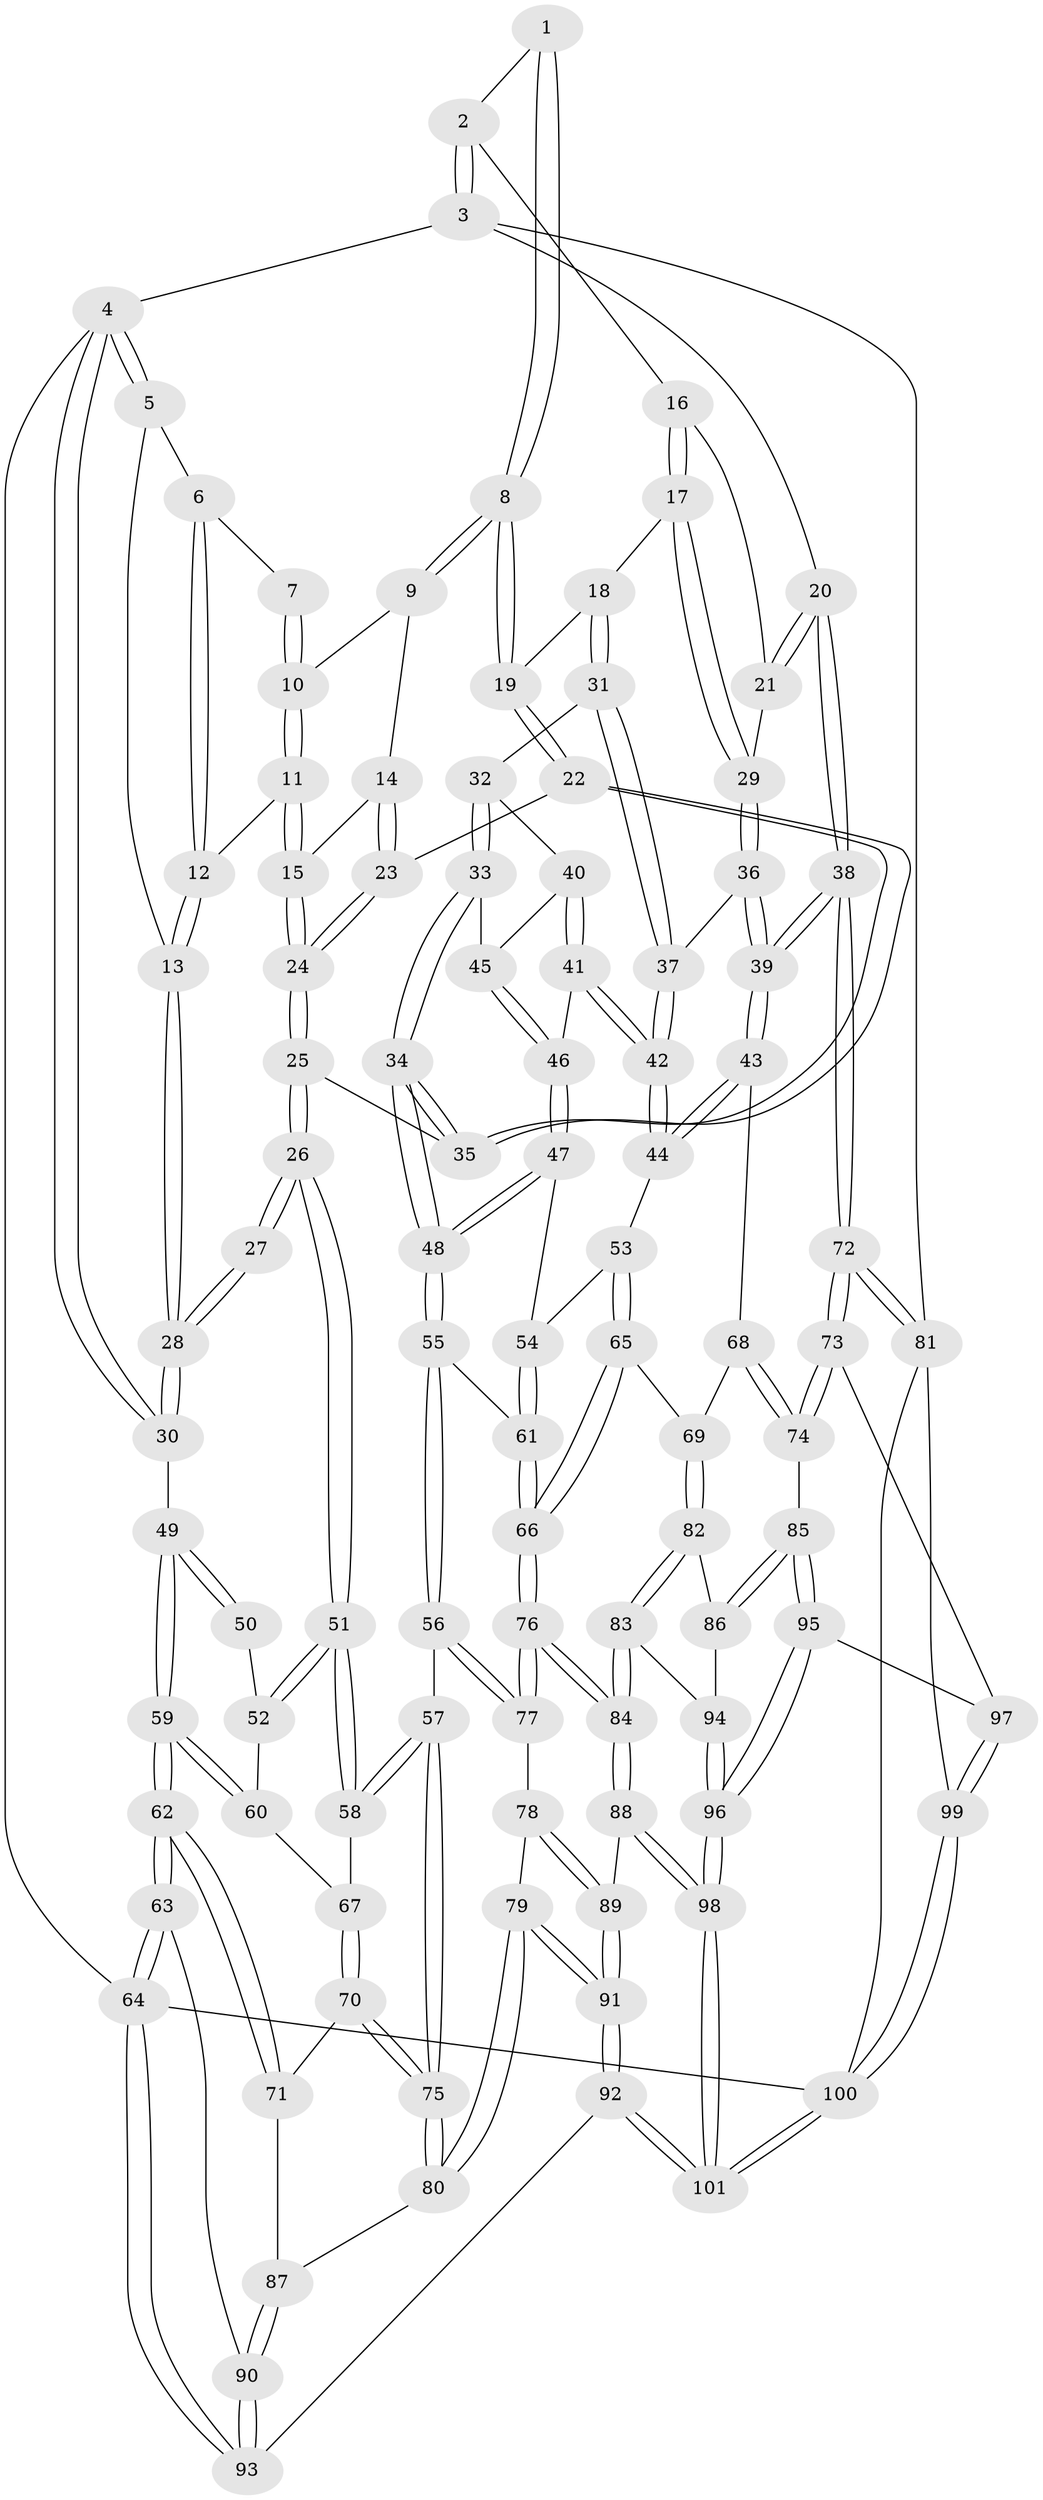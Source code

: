 // Generated by graph-tools (version 1.1) at 2025/11/02/21/25 10:11:13]
// undirected, 101 vertices, 249 edges
graph export_dot {
graph [start="1"]
  node [color=gray90,style=filled];
  1 [pos="+0.4775791959567959+0"];
  2 [pos="+0.9421288510349163+0"];
  3 [pos="+1+0"];
  4 [pos="+0+0"];
  5 [pos="+0+0"];
  6 [pos="+0+0"];
  7 [pos="+0.3240455440875261+0"];
  8 [pos="+0.4860039120229912+0.04220824021144652"];
  9 [pos="+0.34318817070426116+0.06671548125556705"];
  10 [pos="+0.2738799093440751+0.04734237650726864"];
  11 [pos="+0.22694024433227936+0.09715877105518687"];
  12 [pos="+0.22337664917625322+0.09732649317930239"];
  13 [pos="+0.170019035291658+0.12335940950547665"];
  14 [pos="+0.3350829666521511+0.12949424649216118"];
  15 [pos="+0.2739310900270367+0.14799842405077315"];
  16 [pos="+0.8708577629864955+0"];
  17 [pos="+0.6414581714884048+0.13457858657691085"];
  18 [pos="+0.6295684066533805+0.14287900896905786"];
  19 [pos="+0.5069020537556375+0.1040530184765507"];
  20 [pos="+1+0.32967471234138046"];
  21 [pos="+0.8650718777559702+0.08439817691926532"];
  22 [pos="+0.4713354412220395+0.15470936391670687"];
  23 [pos="+0.43091980326212626+0.16301902217651984"];
  24 [pos="+0.297949233972947+0.23729252310804388"];
  25 [pos="+0.2860078673182957+0.27306979627877903"];
  26 [pos="+0.25200911279627874+0.3096728801622476"];
  27 [pos="+0.19903020332721671+0.29100962837913236"];
  28 [pos="+0.13626345049494382+0.149782936605715"];
  29 [pos="+0.8458635589642408+0.1780339340117416"];
  30 [pos="+0+0.1278686190653441"];
  31 [pos="+0.6380842593486259+0.17096507786392354"];
  32 [pos="+0.6385240604022822+0.19475036337371865"];
  33 [pos="+0.5509422554827981+0.3106993490524167"];
  34 [pos="+0.48704310604559+0.33915089497334006"];
  35 [pos="+0.4688969654645291+0.2983982591502184"];
  36 [pos="+0.8471090026760002+0.18940787222735336"];
  37 [pos="+0.8028791071468213+0.2460516701222122"];
  38 [pos="+1+0.35009307680476026"];
  39 [pos="+1+0.35441180524514504"];
  40 [pos="+0.6725787228910219+0.27885373731342905"];
  41 [pos="+0.6807826142939195+0.2899981168658268"];
  42 [pos="+0.7809982437876118+0.32629795081598933"];
  43 [pos="+0.8737816602979306+0.4417050254476906"];
  44 [pos="+0.8123305987612619+0.41176597983183033"];
  45 [pos="+0.5871397246872597+0.31661278606780674"];
  46 [pos="+0.6426103268762385+0.35415897390951667"];
  47 [pos="+0.6410517399228167+0.4006084961023115"];
  48 [pos="+0.48432520841107823+0.3668774155997953"];
  49 [pos="+0+0.1341968404203616"];
  50 [pos="+0.17593826908563756+0.29895750672328625"];
  51 [pos="+0.28573549482234817+0.43665359285293703"];
  52 [pos="+0.08374298390566604+0.36805157394812793"];
  53 [pos="+0.7546935759685174+0.4319774606147487"];
  54 [pos="+0.6473526395332704+0.40879112257623507"];
  55 [pos="+0.4490250536082643+0.43995190314303506"];
  56 [pos="+0.37266404198849434+0.47799944581445153"];
  57 [pos="+0.30016496948090476+0.46769276930786446"];
  58 [pos="+0.2939403027962082+0.4623891915336422"];
  59 [pos="+0+0.3639666977390901"];
  60 [pos="+0.01381587521489972+0.4110675776380727"];
  61 [pos="+0.5771032714648495+0.5248752647908592"];
  62 [pos="+0+0.6720366282251625"];
  63 [pos="+0+0.7343126683723133"];
  64 [pos="+0+1"];
  65 [pos="+0.673131988194173+0.5496957241514191"];
  66 [pos="+0.6046521169619717+0.573511732306823"];
  67 [pos="+0.10660922869194463+0.4875094048101891"];
  68 [pos="+0.8688350920561477+0.48076142375051745"];
  69 [pos="+0.7400767755668254+0.5839084139035636"];
  70 [pos="+0.10152053052147317+0.5464560206716246"];
  71 [pos="+0.07012470068911895+0.5969550942661657"];
  72 [pos="+1+0.7018816773199584"];
  73 [pos="+1+0.7031864410258282"];
  74 [pos="+0.8755217398727783+0.5431206159701556"];
  75 [pos="+0.2300714745515434+0.6496521321806675"];
  76 [pos="+0.5898359082712331+0.6375625996086003"];
  77 [pos="+0.41727413419392356+0.6118269147133073"];
  78 [pos="+0.39900548289598814+0.6617223236654144"];
  79 [pos="+0.2365225735074809+0.7015512918287936"];
  80 [pos="+0.22820900197816868+0.6935384520402329"];
  81 [pos="+1+0.7569968859127306"];
  82 [pos="+0.7413945782901826+0.5871238980863767"];
  83 [pos="+0.6427715927610831+0.7278398507374304"];
  84 [pos="+0.611116126621299+0.7232846046982037"];
  85 [pos="+0.842470186946823+0.7133456378461632"];
  86 [pos="+0.8270432341806727+0.7107476080545285"];
  87 [pos="+0.13311118196691923+0.7083041383367829"];
  88 [pos="+0.5349812819839912+0.8087300667494695"];
  89 [pos="+0.47615156837371786+0.8362135407974648"];
  90 [pos="+0.05610600988564044+0.7675629548339578"];
  91 [pos="+0.3408739154523058+0.9919874177173953"];
  92 [pos="+0.30658765735893023+1"];
  93 [pos="+0.2644398219815267+1"];
  94 [pos="+0.6626785454394035+0.7322952542983187"];
  95 [pos="+0.8698077936965418+0.7397120875368387"];
  96 [pos="+0.7680116012378327+0.9525282970252871"];
  97 [pos="+0.8768397418353537+0.7411615441657927"];
  98 [pos="+0.7610495085141952+1"];
  99 [pos="+0.9429743988232874+0.8923468698664652"];
  100 [pos="+0.8530916140481808+1"];
  101 [pos="+0.8021661762272219+1"];
  1 -- 2;
  1 -- 8;
  1 -- 8;
  2 -- 3;
  2 -- 3;
  2 -- 16;
  3 -- 4;
  3 -- 20;
  3 -- 81;
  4 -- 5;
  4 -- 5;
  4 -- 30;
  4 -- 30;
  4 -- 64;
  5 -- 6;
  5 -- 13;
  6 -- 7;
  6 -- 12;
  6 -- 12;
  7 -- 10;
  7 -- 10;
  8 -- 9;
  8 -- 9;
  8 -- 19;
  8 -- 19;
  9 -- 10;
  9 -- 14;
  10 -- 11;
  10 -- 11;
  11 -- 12;
  11 -- 15;
  11 -- 15;
  12 -- 13;
  12 -- 13;
  13 -- 28;
  13 -- 28;
  14 -- 15;
  14 -- 23;
  14 -- 23;
  15 -- 24;
  15 -- 24;
  16 -- 17;
  16 -- 17;
  16 -- 21;
  17 -- 18;
  17 -- 29;
  17 -- 29;
  18 -- 19;
  18 -- 31;
  18 -- 31;
  19 -- 22;
  19 -- 22;
  20 -- 21;
  20 -- 21;
  20 -- 38;
  20 -- 38;
  21 -- 29;
  22 -- 23;
  22 -- 35;
  22 -- 35;
  23 -- 24;
  23 -- 24;
  24 -- 25;
  24 -- 25;
  25 -- 26;
  25 -- 26;
  25 -- 35;
  26 -- 27;
  26 -- 27;
  26 -- 51;
  26 -- 51;
  27 -- 28;
  27 -- 28;
  28 -- 30;
  28 -- 30;
  29 -- 36;
  29 -- 36;
  30 -- 49;
  31 -- 32;
  31 -- 37;
  31 -- 37;
  32 -- 33;
  32 -- 33;
  32 -- 40;
  33 -- 34;
  33 -- 34;
  33 -- 45;
  34 -- 35;
  34 -- 35;
  34 -- 48;
  34 -- 48;
  36 -- 37;
  36 -- 39;
  36 -- 39;
  37 -- 42;
  37 -- 42;
  38 -- 39;
  38 -- 39;
  38 -- 72;
  38 -- 72;
  39 -- 43;
  39 -- 43;
  40 -- 41;
  40 -- 41;
  40 -- 45;
  41 -- 42;
  41 -- 42;
  41 -- 46;
  42 -- 44;
  42 -- 44;
  43 -- 44;
  43 -- 44;
  43 -- 68;
  44 -- 53;
  45 -- 46;
  45 -- 46;
  46 -- 47;
  46 -- 47;
  47 -- 48;
  47 -- 48;
  47 -- 54;
  48 -- 55;
  48 -- 55;
  49 -- 50;
  49 -- 50;
  49 -- 59;
  49 -- 59;
  50 -- 52;
  51 -- 52;
  51 -- 52;
  51 -- 58;
  51 -- 58;
  52 -- 60;
  53 -- 54;
  53 -- 65;
  53 -- 65;
  54 -- 61;
  54 -- 61;
  55 -- 56;
  55 -- 56;
  55 -- 61;
  56 -- 57;
  56 -- 77;
  56 -- 77;
  57 -- 58;
  57 -- 58;
  57 -- 75;
  57 -- 75;
  58 -- 67;
  59 -- 60;
  59 -- 60;
  59 -- 62;
  59 -- 62;
  60 -- 67;
  61 -- 66;
  61 -- 66;
  62 -- 63;
  62 -- 63;
  62 -- 71;
  62 -- 71;
  63 -- 64;
  63 -- 64;
  63 -- 90;
  64 -- 93;
  64 -- 93;
  64 -- 100;
  65 -- 66;
  65 -- 66;
  65 -- 69;
  66 -- 76;
  66 -- 76;
  67 -- 70;
  67 -- 70;
  68 -- 69;
  68 -- 74;
  68 -- 74;
  69 -- 82;
  69 -- 82;
  70 -- 71;
  70 -- 75;
  70 -- 75;
  71 -- 87;
  72 -- 73;
  72 -- 73;
  72 -- 81;
  72 -- 81;
  73 -- 74;
  73 -- 74;
  73 -- 97;
  74 -- 85;
  75 -- 80;
  75 -- 80;
  76 -- 77;
  76 -- 77;
  76 -- 84;
  76 -- 84;
  77 -- 78;
  78 -- 79;
  78 -- 89;
  78 -- 89;
  79 -- 80;
  79 -- 80;
  79 -- 91;
  79 -- 91;
  80 -- 87;
  81 -- 99;
  81 -- 100;
  82 -- 83;
  82 -- 83;
  82 -- 86;
  83 -- 84;
  83 -- 84;
  83 -- 94;
  84 -- 88;
  84 -- 88;
  85 -- 86;
  85 -- 86;
  85 -- 95;
  85 -- 95;
  86 -- 94;
  87 -- 90;
  87 -- 90;
  88 -- 89;
  88 -- 98;
  88 -- 98;
  89 -- 91;
  89 -- 91;
  90 -- 93;
  90 -- 93;
  91 -- 92;
  91 -- 92;
  92 -- 93;
  92 -- 101;
  92 -- 101;
  94 -- 96;
  94 -- 96;
  95 -- 96;
  95 -- 96;
  95 -- 97;
  96 -- 98;
  96 -- 98;
  97 -- 99;
  97 -- 99;
  98 -- 101;
  98 -- 101;
  99 -- 100;
  99 -- 100;
  100 -- 101;
  100 -- 101;
}
